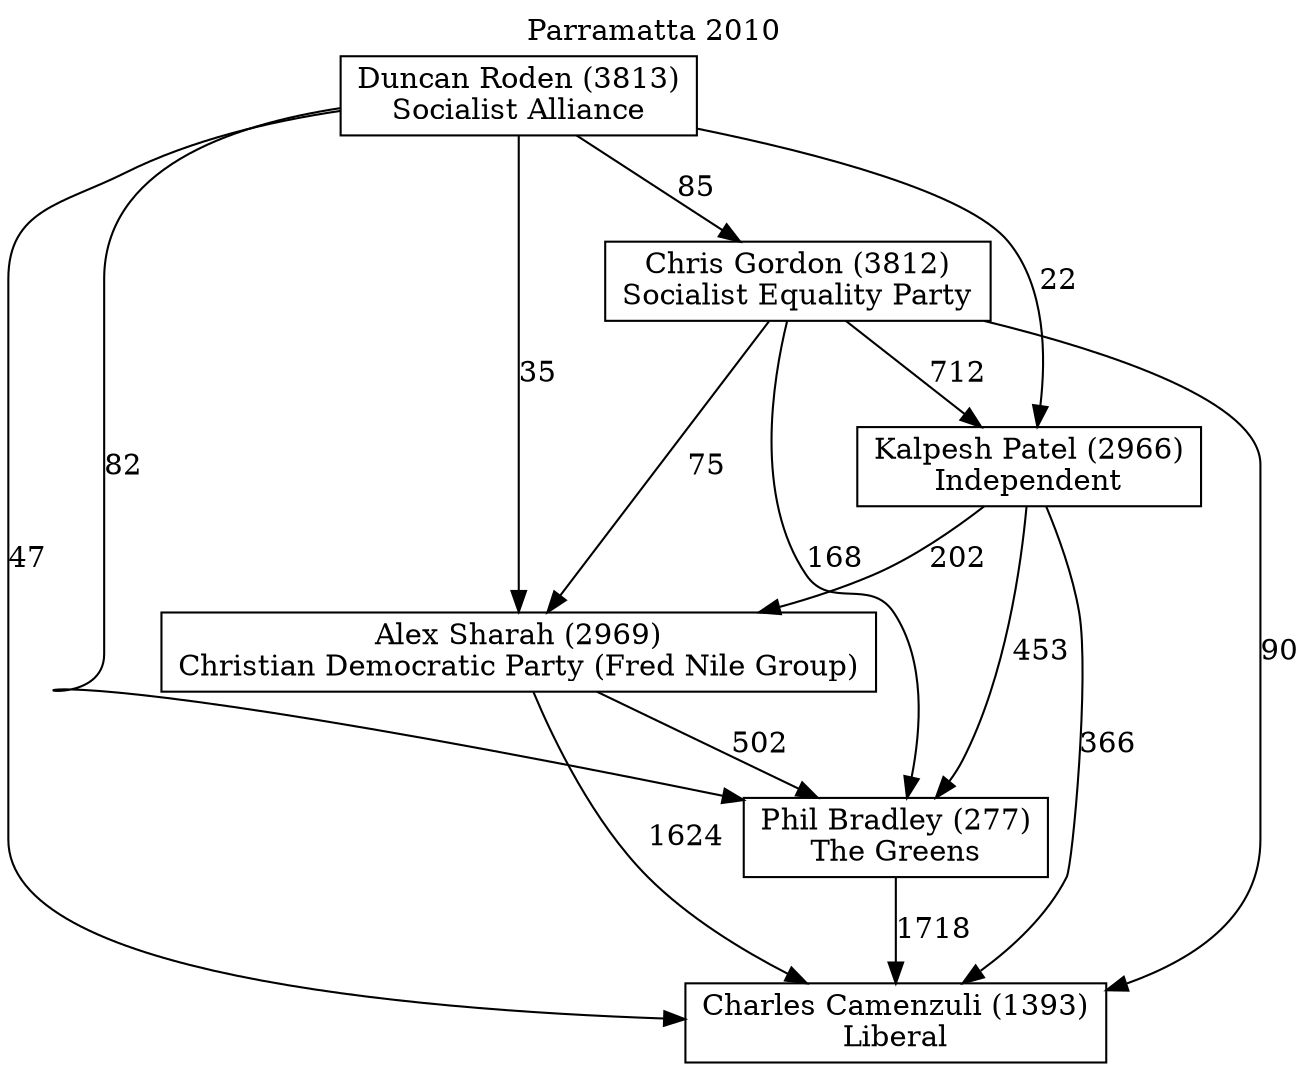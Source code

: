 // House preference flow
digraph "Charles Camenzuli (1393)_Parramatta_2010" {
	graph [label="Parramatta 2010" labelloc=t mclimit=2]
	node [shape=box]
	"Charles Camenzuli (1393)" [label="Charles Camenzuli (1393)
Liberal"]
	"Phil Bradley (277)" [label="Phil Bradley (277)
The Greens"]
	"Alex Sharah (2969)" [label="Alex Sharah (2969)
Christian Democratic Party (Fred Nile Group)"]
	"Kalpesh Patel (2966)" [label="Kalpesh Patel (2966)
Independent"]
	"Chris Gordon (3812)" [label="Chris Gordon (3812)
Socialist Equality Party"]
	"Duncan Roden (3813)" [label="Duncan Roden (3813)
Socialist Alliance"]
	"Phil Bradley (277)" -> "Charles Camenzuli (1393)" [label=1718]
	"Alex Sharah (2969)" -> "Phil Bradley (277)" [label=502]
	"Kalpesh Patel (2966)" -> "Alex Sharah (2969)" [label=202]
	"Chris Gordon (3812)" -> "Kalpesh Patel (2966)" [label=712]
	"Duncan Roden (3813)" -> "Chris Gordon (3812)" [label=85]
	"Alex Sharah (2969)" -> "Charles Camenzuli (1393)" [label=1624]
	"Kalpesh Patel (2966)" -> "Charles Camenzuli (1393)" [label=366]
	"Chris Gordon (3812)" -> "Charles Camenzuli (1393)" [label=90]
	"Duncan Roden (3813)" -> "Charles Camenzuli (1393)" [label=47]
	"Duncan Roden (3813)" -> "Kalpesh Patel (2966)" [label=22]
	"Chris Gordon (3812)" -> "Alex Sharah (2969)" [label=75]
	"Duncan Roden (3813)" -> "Alex Sharah (2969)" [label=35]
	"Kalpesh Patel (2966)" -> "Phil Bradley (277)" [label=453]
	"Chris Gordon (3812)" -> "Phil Bradley (277)" [label=168]
	"Duncan Roden (3813)" -> "Phil Bradley (277)" [label=82]
}
